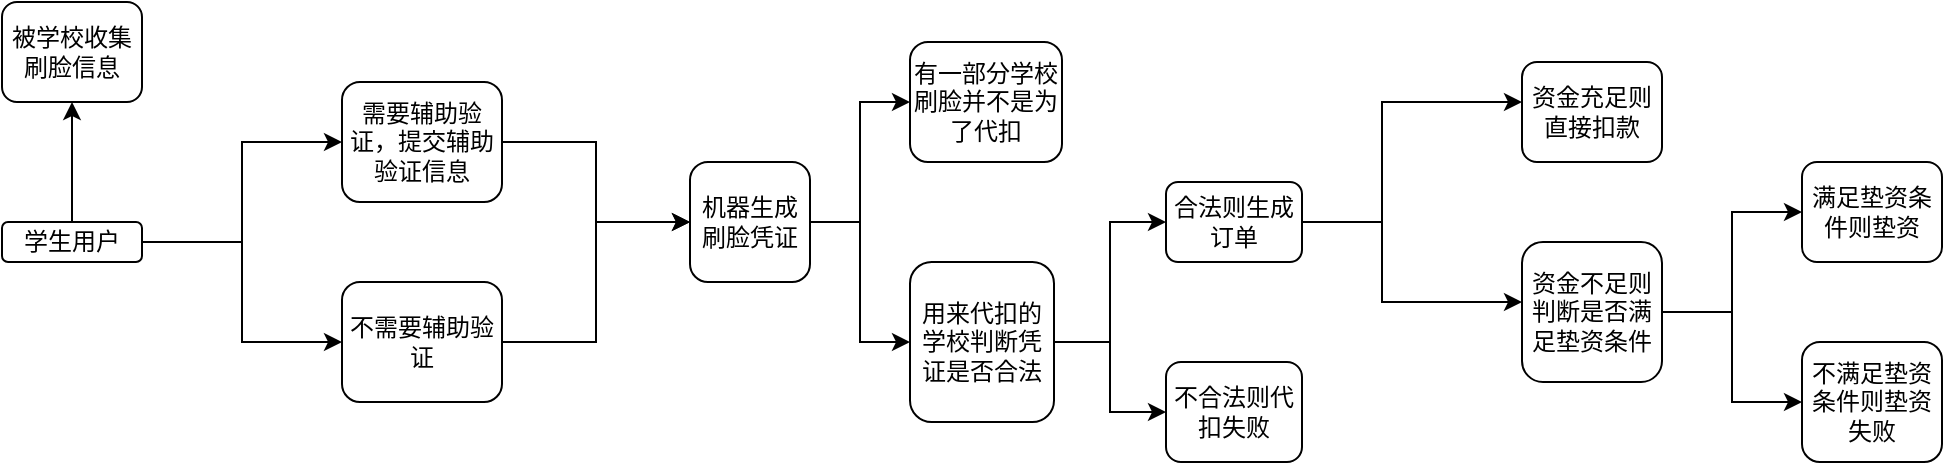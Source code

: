 <mxfile version="16.2.7" type="github"><diagram id="i2xn2AYVw4Y6lD_FesRV" name="Page-1"><mxGraphModel dx="1426" dy="678" grid="1" gridSize="10" guides="1" tooltips="1" connect="1" arrows="1" fold="1" page="1" pageScale="1" pageWidth="827" pageHeight="1169" math="0" shadow="0"><root><mxCell id="0"/><mxCell id="1" parent="0"/><mxCell id="sdVA1dViN04UB84AaTr6-1" value="学生用户" style="rounded=1;whiteSpace=wrap;html=1;" vertex="1" parent="1"><mxGeometry x="40" y="300" width="70" height="20" as="geometry"/></mxCell><mxCell id="sdVA1dViN04UB84AaTr6-2" value="" style="endArrow=classic;html=1;rounded=0;exitX=0.5;exitY=0;exitDx=0;exitDy=0;entryX=0.5;entryY=1;entryDx=0;entryDy=0;" edge="1" parent="1" source="sdVA1dViN04UB84AaTr6-1" target="sdVA1dViN04UB84AaTr6-4"><mxGeometry width="50" height="50" relative="1" as="geometry"><mxPoint x="390" y="370" as="sourcePoint"/><mxPoint x="170" y="250" as="targetPoint"/><Array as="points"/></mxGeometry></mxCell><mxCell id="sdVA1dViN04UB84AaTr6-4" value="被学校收集刷脸信息" style="rounded=1;whiteSpace=wrap;html=1;" vertex="1" parent="1"><mxGeometry x="40" y="190" width="70" height="50" as="geometry"/></mxCell><mxCell id="sdVA1dViN04UB84AaTr6-5" value="" style="endArrow=classic;html=1;rounded=0;exitX=1;exitY=0.5;exitDx=0;exitDy=0;" edge="1" parent="1" source="sdVA1dViN04UB84AaTr6-1" target="sdVA1dViN04UB84AaTr6-8"><mxGeometry width="50" height="50" relative="1" as="geometry"><mxPoint x="390" y="370" as="sourcePoint"/><mxPoint x="220" y="260" as="targetPoint"/><Array as="points"><mxPoint x="160" y="310"/><mxPoint x="160" y="260"/></Array></mxGeometry></mxCell><mxCell id="sdVA1dViN04UB84AaTr6-6" value="" style="endArrow=classic;html=1;rounded=0;" edge="1" parent="1" target="sdVA1dViN04UB84AaTr6-7"><mxGeometry width="50" height="50" relative="1" as="geometry"><mxPoint x="110" y="310" as="sourcePoint"/><mxPoint x="210" y="360" as="targetPoint"/><Array as="points"><mxPoint x="160" y="310"/><mxPoint x="160" y="360"/></Array></mxGeometry></mxCell><mxCell id="sdVA1dViN04UB84AaTr6-14" style="edgeStyle=orthogonalEdgeStyle;rounded=0;orthogonalLoop=1;jettySize=auto;html=1;" edge="1" parent="1" source="sdVA1dViN04UB84AaTr6-7" target="sdVA1dViN04UB84AaTr6-12"><mxGeometry relative="1" as="geometry"/></mxCell><mxCell id="sdVA1dViN04UB84AaTr6-7" value="不需要辅助验证" style="rounded=1;whiteSpace=wrap;html=1;" vertex="1" parent="1"><mxGeometry x="210" y="330" width="80" height="60" as="geometry"/></mxCell><mxCell id="sdVA1dViN04UB84AaTr6-13" value="" style="edgeStyle=orthogonalEdgeStyle;rounded=0;orthogonalLoop=1;jettySize=auto;html=1;" edge="1" parent="1" source="sdVA1dViN04UB84AaTr6-8" target="sdVA1dViN04UB84AaTr6-12"><mxGeometry relative="1" as="geometry"/></mxCell><mxCell id="sdVA1dViN04UB84AaTr6-8" value="需要辅助验证，提交辅助验证信息" style="rounded=1;whiteSpace=wrap;html=1;" vertex="1" parent="1"><mxGeometry x="210" y="230" width="80" height="60" as="geometry"/></mxCell><mxCell id="sdVA1dViN04UB84AaTr6-16" value="" style="edgeStyle=orthogonalEdgeStyle;rounded=0;orthogonalLoop=1;jettySize=auto;html=1;" edge="1" parent="1" source="sdVA1dViN04UB84AaTr6-12" target="sdVA1dViN04UB84AaTr6-15"><mxGeometry relative="1" as="geometry"/></mxCell><mxCell id="sdVA1dViN04UB84AaTr6-19" value="" style="edgeStyle=orthogonalEdgeStyle;rounded=0;orthogonalLoop=1;jettySize=auto;html=1;" edge="1" parent="1" source="sdVA1dViN04UB84AaTr6-12" target="sdVA1dViN04UB84AaTr6-18"><mxGeometry relative="1" as="geometry"/></mxCell><mxCell id="sdVA1dViN04UB84AaTr6-12" value="机器生成刷脸凭证" style="whiteSpace=wrap;html=1;rounded=1;" vertex="1" parent="1"><mxGeometry x="384" y="270" width="60" height="60" as="geometry"/></mxCell><mxCell id="sdVA1dViN04UB84AaTr6-15" value="有一部分学校刷脸并不是为了代扣" style="whiteSpace=wrap;html=1;rounded=1;" vertex="1" parent="1"><mxGeometry x="494" y="210" width="76" height="60" as="geometry"/></mxCell><mxCell id="sdVA1dViN04UB84AaTr6-22" value="" style="edgeStyle=orthogonalEdgeStyle;rounded=0;orthogonalLoop=1;jettySize=auto;html=1;" edge="1" parent="1" source="sdVA1dViN04UB84AaTr6-18" target="sdVA1dViN04UB84AaTr6-21"><mxGeometry relative="1" as="geometry"/></mxCell><mxCell id="sdVA1dViN04UB84AaTr6-24" value="" style="edgeStyle=orthogonalEdgeStyle;rounded=0;orthogonalLoop=1;jettySize=auto;html=1;" edge="1" parent="1" source="sdVA1dViN04UB84AaTr6-18" target="sdVA1dViN04UB84AaTr6-23"><mxGeometry relative="1" as="geometry"/></mxCell><mxCell id="sdVA1dViN04UB84AaTr6-18" value="用来代扣的学校判断凭证是否合法" style="whiteSpace=wrap;html=1;rounded=1;" vertex="1" parent="1"><mxGeometry x="494" y="320" width="72" height="80" as="geometry"/></mxCell><mxCell id="sdVA1dViN04UB84AaTr6-26" value="" style="edgeStyle=orthogonalEdgeStyle;rounded=0;orthogonalLoop=1;jettySize=auto;html=1;" edge="1" parent="1" source="sdVA1dViN04UB84AaTr6-21" target="sdVA1dViN04UB84AaTr6-25"><mxGeometry relative="1" as="geometry"><Array as="points"><mxPoint x="730" y="300"/><mxPoint x="730" y="240"/></Array></mxGeometry></mxCell><mxCell id="sdVA1dViN04UB84AaTr6-28" value="" style="edgeStyle=orthogonalEdgeStyle;rounded=0;orthogonalLoop=1;jettySize=auto;html=1;" edge="1" parent="1" source="sdVA1dViN04UB84AaTr6-21" target="sdVA1dViN04UB84AaTr6-27"><mxGeometry relative="1" as="geometry"><Array as="points"><mxPoint x="730" y="300"/><mxPoint x="730" y="340"/></Array></mxGeometry></mxCell><mxCell id="sdVA1dViN04UB84AaTr6-21" value="合法则生成订单" style="whiteSpace=wrap;html=1;rounded=1;" vertex="1" parent="1"><mxGeometry x="622" y="280" width="68" height="40" as="geometry"/></mxCell><mxCell id="sdVA1dViN04UB84AaTr6-23" value="不合法则代扣失败" style="whiteSpace=wrap;html=1;rounded=1;" vertex="1" parent="1"><mxGeometry x="622" y="370" width="68" height="50" as="geometry"/></mxCell><mxCell id="sdVA1dViN04UB84AaTr6-25" value="资金充足则直接扣款" style="whiteSpace=wrap;html=1;rounded=1;" vertex="1" parent="1"><mxGeometry x="800" y="220" width="70" height="50" as="geometry"/></mxCell><mxCell id="sdVA1dViN04UB84AaTr6-30" value="" style="edgeStyle=orthogonalEdgeStyle;rounded=0;orthogonalLoop=1;jettySize=auto;html=1;" edge="1" parent="1" source="sdVA1dViN04UB84AaTr6-27" target="sdVA1dViN04UB84AaTr6-29"><mxGeometry relative="1" as="geometry"/></mxCell><mxCell id="sdVA1dViN04UB84AaTr6-32" value="" style="edgeStyle=orthogonalEdgeStyle;rounded=0;orthogonalLoop=1;jettySize=auto;html=1;" edge="1" parent="1" source="sdVA1dViN04UB84AaTr6-27" target="sdVA1dViN04UB84AaTr6-31"><mxGeometry relative="1" as="geometry"/></mxCell><mxCell id="sdVA1dViN04UB84AaTr6-27" value="资金不足则判断是否满足垫资条件" style="whiteSpace=wrap;html=1;rounded=1;" vertex="1" parent="1"><mxGeometry x="800" y="310" width="70" height="70" as="geometry"/></mxCell><mxCell id="sdVA1dViN04UB84AaTr6-29" value="满足垫资条件则垫资" style="whiteSpace=wrap;html=1;rounded=1;" vertex="1" parent="1"><mxGeometry x="940" y="270" width="70" height="50" as="geometry"/></mxCell><mxCell id="sdVA1dViN04UB84AaTr6-31" value="不满足垫资条件则垫资失败" style="whiteSpace=wrap;html=1;rounded=1;" vertex="1" parent="1"><mxGeometry x="940" y="360" width="70" height="60" as="geometry"/></mxCell></root></mxGraphModel></diagram></mxfile>